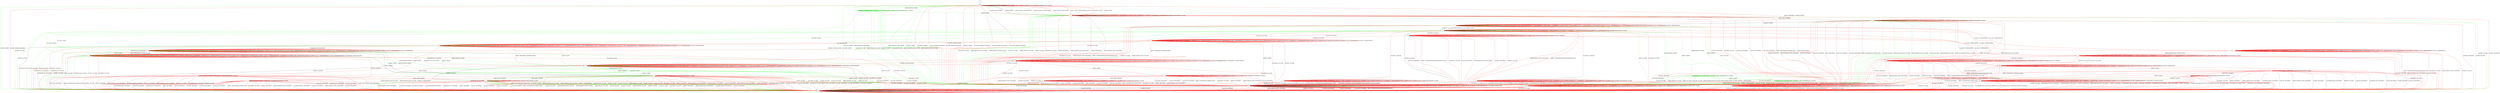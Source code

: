 digraph "" {
	graph ["Incoming time"=0.10964775085449219,
		"Outgoing time"=0.22136807441711426,
		Output="{'States': 36, 'Transitions': 837}",
		Reference="{'States': 32, 'Transitions': 683}",
		Solver=msat,
		Updated="{'States': 18, 'Transitions': 222}",
		"f-measure"=0.15027624309392265,
		precision=0.3063063063063063,
		recall=0.09956076134699854
	];
	a -> a	[key=0,
		label="CH_CLOSE / CH_NONE"];
	a -> a	[key=1,
		label="CH_REQUEST_PTY / CH_NONE"];
	a -> a	[key=2,
		label="CH_EOF / CH_NONE"];
	a -> a	[key=3,
		label="CH_DATA / CH_NONE"];
	a -> a	[key=4,
		color=green,
		label="KEX30 / UNIMPLEMENTED"];
	a -> a	[key=5,
		color=red,
		label="CH_WINDOW_ADJUST / CH_NONE"];
	a -> a	[key=6,
		color=red,
		label="DEBUG / NO_RESP"];
	a -> a	[key=7,
		color=red,
		label="CH_EXTENDED_DATA / CH_NONE"];
	a -> a	[key=8,
		color=red,
		label="IGNORE / NO_RESP"];
	a -> a	[key=9,
		color=red,
		label="UNIMPLEMENTED / NO_RESP"];
	a -> g	[key=0,
		color=green,
		label="UA_PK_NOK / NO_CONN"];
	a -> g	[key=1,
		color=green,
		label="SERVICE_REQUEST_AUTH / NO_CONN"];
	a -> g	[key=2,
		color=green,
		label="SERVICE_REQUEST_CONN / NO_CONN"];
	a -> g	[key=3,
		color=green,
		label="UA_PK_OK / NO_CONN"];
	a -> g	[key=4,
		color=green,
		label="KEXINIT_PROCEED / NO_CONN"];
	a -> g	[key=5,
		color=green,
		label="KEXINIT / NO_CONN"];
	a -> g	[key=6,
		color=red,
		label="DISCONNECT / NO_CONN"];
	a -> g	[key=7,
		color=red,
		label="KEXINIT / DISCONNECT"];
	a -> g	[key=8,
		color=red,
		label="SERVICE_REQUEST_AUTH / DISCONNECT"];
	a -> g	[key=9,
		color=red,
		label="UA_PK_OK / DISCONNECT"];
	a -> g	[key=10,
		color=red,
		label="SERVICE_REQUEST_CONN / DISCONNECT"];
	a -> g	[key=11,
		color=red,
		label="UA_NONE / DISCONNECT"];
	a -> g	[key=12,
		color=red,
		label="UA_PK_NOK / DISCONNECT"];
	a -> g	[key=13,
		color=red,
		label="KEX30 / DISCONNECT"];
	a -> g	[key=14,
		color=red,
		label="UA_PW_OK / DISCONNECT"];
	a -> g	[key=15,
		color=red,
		label="UA_PW_NOK / DISCONNECT"];
	a -> g	[key=16,
		color=red,
		label="REKEY / DISCONNECT|NO_CONN|NO_CONN"];
	a -> j	[key=0,
		label="NEWKEYS / NO_RESP"];
	a -> n	[key=0,
		color=green,
		label="CH_OPEN / NO_CONN"];
	a -> n	[key=1,
		color=red,
		label="CH_OPEN / DISCONNECT"];
	b -> b	[key=0,
		label="CH_OPEN / CH_MAX"];
	b -> b	[key=1,
		label="CH_DATA / NO_RESP"];
	b -> b	[key=2,
		color=green,
		label="UA_PK_NOK / NO_RESP"];
	b -> b	[key=3,
		color=green,
		label="SERVICE_REQUEST_AUTH / SERVICE_ACCEPT"];
	b -> b	[key=4,
		color=green,
		label="SERVICE_REQUEST_CONN / SERVICE_ACCEPT"];
	b -> b	[key=5,
		color=green,
		label="UA_PK_OK / NO_RESP"];
	b -> b	[key=6,
		color=red,
		label="SERVICE_REQUEST_AUTH / UNIMPLEMENTED"];
	b -> b	[key=7,
		color=red,
		label="CH_WINDOW_ADJUST / NO_RESP"];
	b -> b	[key=8,
		color=red,
		label="DEBUG / NO_RESP"];
	b -> b	[key=9,
		color=red,
		label="UA_PK_OK / UNIMPLEMENTED"];
	b -> b	[key=10,
		color=red,
		label="SERVICE_REQUEST_CONN / UNIMPLEMENTED"];
	b -> b	[key=11,
		color=red,
		label="UA_NONE / UNIMPLEMENTED"];
	b -> b	[key=12,
		color=red,
		label="CH_EXTENDED_DATA / NO_RESP"];
	b -> b	[key=13,
		color=red,
		label="UA_PK_NOK / UNIMPLEMENTED"];
	b -> b	[key=14,
		color=red,
		label="KEX30 / UNIMPLEMENTED"];
	b -> b	[key=15,
		color=red,
		label="IGNORE / NO_RESP"];
	b -> b	[key=16,
		color=red,
		label="CH_EOF / NO_RESP"];
	b -> b	[key=17,
		color=red,
		label="UNIMPLEMENTED / NO_RESP"];
	b -> b	[key=18,
		color=red,
		label="UA_PW_OK / UNIMPLEMENTED"];
	b -> b	[key=19,
		color=red,
		label="UA_PW_NOK / UNIMPLEMENTED"];
	b -> h	[key=0,
		color=green,
		label="CH_EOF / CH_EOF"];
	b -> h	[key=1,
		color=red,
		label="REKEY / KEXINIT|KEX31+NEWKEYS|NO_RESP"];
	b -> i	[key=0,
		color=green,
		label="CH_CLOSE / CH_EOF"];
	b -> k	[key=0,
		label="KEXINIT / KEXINIT"];
	b -> n	[key=0,
		label="NEWKEYS / NO_CONN"];
	b -> n	[key=1,
		color=green,
		label="KEX30 / NO_CONN"];
	b -> n	[key=2,
		color=green,
		label="CH_REQUEST_PTY / NO_CONN"];
	b -> n	[key=3,
		color=red,
		label="DISCONNECT / NO_CONN"];
	b -> n	[key=4,
		color=red,
		label="CH_REQUEST_PTY / DISCONNECT"];
	r	[color=green];
	b -> r	[key=0,
		color=green,
		label="KEXINIT_PROCEED / KEXINIT"];
	t	[color=red];
	b -> t	[key=0,
		color=red,
		label="CH_CLOSE / CH_CLOSE"];
	c -> b	[key=0,
		color=green,
		label="CH_REQUEST_PTY / CH_SUCCESS"];
	c -> c	[key=0,
		label="CH_OPEN / CH_MAX"];
	c -> c	[key=1,
		label="CH_DATA / NO_RESP"];
	c -> c	[key=2,
		color=green,
		label="UA_PK_NOK / NO_RESP"];
	c -> c	[key=3,
		color=green,
		label="SERVICE_REQUEST_AUTH / SERVICE_ACCEPT"];
	c -> c	[key=4,
		color=green,
		label="SERVICE_REQUEST_CONN / SERVICE_ACCEPT"];
	c -> c	[key=5,
		color=green,
		label="UA_PK_OK / NO_RESP"];
	c -> c	[key=6,
		color=red,
		label="SERVICE_REQUEST_AUTH / NO_RESP"];
	c -> c	[key=7,
		color=red,
		label="CH_WINDOW_ADJUST / NO_RESP"];
	c -> c	[key=8,
		color=red,
		label="DEBUG / NO_RESP"];
	c -> c	[key=9,
		color=red,
		label="UA_PK_OK / UNIMPLEMENTED"];
	c -> c	[key=10,
		color=red,
		label="SERVICE_REQUEST_CONN / NO_RESP"];
	c -> c	[key=11,
		color=red,
		label="UA_NONE / UNIMPLEMENTED"];
	c -> c	[key=12,
		color=red,
		label="CH_EXTENDED_DATA / NO_RESP"];
	c -> c	[key=13,
		color=red,
		label="UA_PK_NOK / UNIMPLEMENTED"];
	c -> c	[key=14,
		color=red,
		label="KEX30 / NO_RESP"];
	c -> c	[key=15,
		color=red,
		label="IGNORE / NO_RESP"];
	c -> c	[key=16,
		color=red,
		label="CH_EOF / NO_RESP"];
	c -> c	[key=17,
		color=red,
		label="UNIMPLEMENTED / NO_RESP"];
	c -> c	[key=18,
		color=red,
		label="UA_PW_OK / UNIMPLEMENTED"];
	c -> c	[key=19,
		color=red,
		label="UA_PW_NOK / UNIMPLEMENTED"];
	c -> c	[key=20,
		color=red,
		label="REKEY / KEXINIT|KEX31+NEWKEYS|NO_RESP"];
	c -> d	[key=0,
		color=green,
		label="CH_EOF / CH_EOF"];
	c -> h	[key=0,
		color=red,
		label="CH_REQUEST_PTY / CH_SUCCESS"];
	c -> i	[key=0,
		color=green,
		label="CH_CLOSE / CH_EOF"];
	c -> k	[key=0,
		color=green,
		label="KEXINIT / KEXINIT"];
	c -> n	[key=0,
		label="NEWKEYS / NO_CONN"];
	c -> n	[key=1,
		color=green,
		label="KEX30 / NO_CONN"];
	c -> n	[key=2,
		color=red,
		label="DISCONNECT / NO_CONN"];
	c -> r	[key=0,
		color=green,
		label="KEXINIT_PROCEED / KEXINIT"];
	z	[color=red];
	c -> z	[key=0,
		color=red,
		label="CH_CLOSE / CH_CLOSE"];
	ff	[color=red];
	c -> ff	[key=0,
		color=red,
		label="KEXINIT / KEXINIT"];
	d -> b	[key=0,
		color=red,
		label="CH_REQUEST_PTY / CH_SUCCESS"];
	d -> c	[key=0,
		color=red,
		label="REKEY / KEXINIT|KEX31+NEWKEYS|NO_RESP"];
	d -> d	[key=0,
		label="CH_OPEN / CH_MAX"];
	d -> d	[key=1,
		label="CH_EOF / NO_RESP"];
	d -> d	[key=2,
		color=green,
		label="UA_PK_NOK / NO_RESP"];
	d -> d	[key=3,
		color=green,
		label="SERVICE_REQUEST_AUTH / SERVICE_ACCEPT"];
	d -> d	[key=4,
		color=green,
		label="SERVICE_REQUEST_CONN / SERVICE_ACCEPT"];
	d -> d	[key=5,
		color=green,
		label="UA_PK_OK / NO_RESP"];
	d -> d	[key=6,
		color=red,
		label="SERVICE_REQUEST_AUTH / UNIMPLEMENTED"];
	d -> d	[key=7,
		color=red,
		label="CH_WINDOW_ADJUST / NO_RESP"];
	d -> d	[key=8,
		color=red,
		label="DEBUG / NO_RESP"];
	d -> d	[key=9,
		color=red,
		label="UA_PK_OK / UNIMPLEMENTED"];
	d -> d	[key=10,
		color=red,
		label="SERVICE_REQUEST_CONN / UNIMPLEMENTED"];
	d -> d	[key=11,
		color=red,
		label="UA_NONE / UNIMPLEMENTED"];
	d -> d	[key=12,
		color=red,
		label="CH_EXTENDED_DATA / NO_RESP"];
	d -> d	[key=13,
		color=red,
		label="UA_PK_NOK / UNIMPLEMENTED"];
	d -> d	[key=14,
		color=red,
		label="KEX30 / UNIMPLEMENTED"];
	d -> d	[key=15,
		color=red,
		label="IGNORE / NO_RESP"];
	d -> d	[key=16,
		color=red,
		label="CH_DATA / NO_RESP"];
	d -> d	[key=17,
		color=red,
		label="UNIMPLEMENTED / NO_RESP"];
	d -> d	[key=18,
		color=red,
		label="UA_PW_OK / UNIMPLEMENTED"];
	d -> d	[key=19,
		color=red,
		label="UA_PW_NOK / UNIMPLEMENTED"];
	d -> h	[key=0,
		color=green,
		label="CH_REQUEST_PTY / CH_SUCCESS"];
	d -> i	[key=0,
		color=green,
		label="CH_CLOSE / NO_RESP"];
	d -> k	[key=0,
		color=green,
		label="KEXINIT / KEXINIT"];
	d -> n	[key=0,
		label="NEWKEYS / NO_CONN"];
	d -> n	[key=1,
		color=green,
		label="KEX30 / NO_CONN"];
	d -> n	[key=2,
		color=green,
		label="CH_DATA / NO_CONN"];
	d -> n	[key=3,
		color=red,
		label="DISCONNECT / NO_CONN"];
	d -> r	[key=0,
		color=green,
		label="KEXINIT_PROCEED / KEXINIT"];
	d -> t	[key=0,
		color=red,
		label="CH_CLOSE / CH_CLOSE"];
	d -> ff	[key=0,
		color=red,
		label="KEXINIT / KEXINIT"];
	e -> c	[key=0,
		label="NEWKEYS / NO_RESP"];
	e -> e	[key=0,
		label="CH_OPEN / CH_MAX"];
	e -> e	[key=1,
		color=green,
		label="KEX30 / UNIMPLEMENTED"];
	e -> e	[key=2,
		color=red,
		label="DEBUG / NO_RESP"];
	e -> e	[key=3,
		color=red,
		label="IGNORE / NO_RESP"];
	e -> e	[key=4,
		color=red,
		label="UNIMPLEMENTED / NO_RESP"];
	e -> g	[key=0,
		color=green,
		label="CH_CLOSE / NO_CONN"];
	e -> g	[key=1,
		color=red,
		label="CH_CLOSE / DISCONNECT"];
	e -> n	[key=0,
		color=green,
		label="UA_PK_NOK / NO_CONN"];
	e -> n	[key=1,
		color=green,
		label="SERVICE_REQUEST_AUTH / NO_CONN"];
	e -> n	[key=2,
		color=green,
		label="SERVICE_REQUEST_CONN / NO_CONN"];
	e -> n	[key=3,
		color=green,
		label="CH_REQUEST_PTY / NO_CONN"];
	e -> n	[key=4,
		color=green,
		label="CH_DATA / NO_CONN"];
	e -> n	[key=5,
		color=green,
		label="UA_PK_OK / NO_CONN"];
	e -> n	[key=6,
		color=green,
		label="KEXINIT_PROCEED / NO_CONN"];
	e -> n	[key=7,
		color=green,
		label="KEXINIT / NO_CONN"];
	e -> n	[key=8,
		color=green,
		label="CH_EOF / NO_CONN"];
	e -> n	[key=9,
		color=red,
		label="DISCONNECT / NO_CONN"];
	e -> n	[key=10,
		color=red,
		label="KEXINIT / DISCONNECT"];
	e -> n	[key=11,
		color=red,
		label="SERVICE_REQUEST_AUTH / DISCONNECT"];
	e -> n	[key=12,
		color=red,
		label="CH_WINDOW_ADJUST / DISCONNECT"];
	e -> n	[key=13,
		color=red,
		label="UA_PK_OK / DISCONNECT"];
	e -> n	[key=14,
		color=red,
		label="SERVICE_REQUEST_CONN / DISCONNECT"];
	e -> n	[key=15,
		color=red,
		label="UA_NONE / DISCONNECT"];
	e -> n	[key=16,
		color=red,
		label="CH_EXTENDED_DATA / DISCONNECT"];
	e -> n	[key=17,
		color=red,
		label="UA_PK_NOK / DISCONNECT"];
	e -> n	[key=18,
		color=red,
		label="CH_REQUEST_PTY / DISCONNECT"];
	e -> n	[key=19,
		color=red,
		label="KEX30 / DISCONNECT"];
	e -> n	[key=20,
		color=red,
		label="CH_EOF / DISCONNECT"];
	e -> n	[key=21,
		color=red,
		label="CH_DATA / DISCONNECT"];
	e -> n	[key=22,
		color=red,
		label="UA_PW_OK / DISCONNECT"];
	e -> n	[key=23,
		color=red,
		label="UA_PW_NOK / DISCONNECT"];
	e -> n	[key=24,
		color=red,
		label="REKEY / DISCONNECT|NO_CONN|NO_CONN"];
	f -> a	[key=0,
		label="KEX30 / KEX31+NEWKEYS"];
	f -> f	[key=0,
		label="CH_CLOSE / CH_NONE"];
	f -> f	[key=1,
		label="CH_REQUEST_PTY / CH_NONE"];
	f -> f	[key=2,
		label="CH_EOF / CH_NONE"];
	f -> f	[key=3,
		label="CH_DATA / CH_NONE"];
	f -> f	[key=4,
		color=green,
		label="NEWKEYS / UNIMPLEMENTED"];
	f -> f	[key=5,
		color=red,
		label="CH_WINDOW_ADJUST / CH_NONE"];
	f -> f	[key=6,
		color=red,
		label="DEBUG / NO_RESP"];
	f -> f	[key=7,
		color=red,
		label="CH_EXTENDED_DATA / CH_NONE"];
	f -> f	[key=8,
		color=red,
		label="IGNORE / NO_RESP"];
	f -> f	[key=9,
		color=red,
		label="UNIMPLEMENTED / NO_RESP"];
	f -> g	[key=0,
		color=green,
		label="UA_PK_NOK / NO_CONN"];
	f -> g	[key=1,
		color=green,
		label="SERVICE_REQUEST_AUTH / NO_CONN"];
	f -> g	[key=2,
		color=green,
		label="SERVICE_REQUEST_CONN / NO_CONN"];
	f -> g	[key=3,
		color=green,
		label="UA_PK_OK / NO_CONN"];
	f -> g	[key=4,
		color=green,
		label="KEXINIT_PROCEED / NO_CONN"];
	f -> g	[key=5,
		color=green,
		label="KEXINIT / NO_CONN"];
	f -> g	[key=6,
		color=red,
		label="DISCONNECT / NO_CONN"];
	f -> g	[key=7,
		color=red,
		label="KEXINIT / DISCONNECT"];
	f -> g	[key=8,
		color=red,
		label="SERVICE_REQUEST_AUTH / DISCONNECT"];
	f -> g	[key=9,
		color=red,
		label="UA_PK_OK / DISCONNECT"];
	f -> g	[key=10,
		color=red,
		label="SERVICE_REQUEST_CONN / DISCONNECT"];
	f -> g	[key=11,
		color=red,
		label="UA_NONE / DISCONNECT"];
	f -> g	[key=12,
		color=red,
		label="NEWKEYS / NO_CONN"];
	f -> g	[key=13,
		color=red,
		label="UA_PK_NOK / DISCONNECT"];
	f -> g	[key=14,
		color=red,
		label="UA_PW_OK / DISCONNECT"];
	f -> g	[key=15,
		color=red,
		label="UA_PW_NOK / DISCONNECT"];
	f -> g	[key=16,
		color=red,
		label="REKEY / DISCONNECT|NO_CONN|NO_CONN"];
	f -> n	[key=0,
		color=green,
		label="CH_OPEN / NO_CONN"];
	f -> n	[key=1,
		color=red,
		label="CH_OPEN / DISCONNECT"];
	g -> g	[key=0,
		label="KEXINIT / NO_CONN"];
	g -> g	[key=1,
		label="SERVICE_REQUEST_AUTH / NO_CONN"];
	g -> g	[key=2,
		label="UA_PK_OK / NO_CONN"];
	g -> g	[key=3,
		label="SERVICE_REQUEST_CONN / NO_CONN"];
	g -> g	[key=4,
		label="NEWKEYS / NO_CONN"];
	g -> g	[key=5,
		label="UA_PK_NOK / NO_CONN"];
	g -> g	[key=6,
		label="CH_CLOSE / CH_NONE"];
	g -> g	[key=7,
		label="CH_REQUEST_PTY / CH_NONE"];
	g -> g	[key=8,
		label="KEX30 / NO_CONN"];
	g -> g	[key=9,
		label="CH_EOF / CH_NONE"];
	g -> g	[key=10,
		label="CH_DATA / CH_NONE"];
	g -> g	[key=11,
		color=green,
		label="KEXINIT_PROCEED / NO_CONN"];
	g -> g	[key=12,
		color=red,
		label="DISCONNECT / NO_CONN"];
	g -> g	[key=13,
		color=red,
		label="CH_WINDOW_ADJUST / CH_NONE"];
	g -> g	[key=14,
		color=red,
		label="DEBUG / NO_CONN"];
	g -> g	[key=15,
		color=red,
		label="UA_NONE / NO_CONN"];
	g -> g	[key=16,
		color=red,
		label="CH_EXTENDED_DATA / CH_NONE"];
	g -> g	[key=17,
		color=red,
		label="IGNORE / NO_CONN"];
	g -> g	[key=18,
		color=red,
		label="UNIMPLEMENTED / NO_CONN"];
	g -> g	[key=19,
		color=red,
		label="UA_PW_OK / NO_CONN"];
	g -> g	[key=20,
		color=red,
		label="UA_PW_NOK / NO_CONN"];
	g -> g	[key=21,
		color=red,
		label="REKEY / NO_CONN|NO_CONN|NO_CONN"];
	g -> n	[key=0,
		label="CH_OPEN / NO_CONN"];
	h -> h	[key=0,
		label="CH_OPEN / CH_MAX"];
	h -> h	[key=1,
		label="CH_EOF / NO_RESP"];
	h -> h	[key=2,
		color=green,
		label="UA_PK_NOK / NO_RESP"];
	h -> h	[key=3,
		color=green,
		label="SERVICE_REQUEST_AUTH / SERVICE_ACCEPT"];
	h -> h	[key=4,
		color=green,
		label="SERVICE_REQUEST_CONN / SERVICE_ACCEPT"];
	h -> h	[key=5,
		color=green,
		label="UA_PK_OK / NO_RESP"];
	h -> h	[key=6,
		color=red,
		label="SERVICE_REQUEST_AUTH / NO_RESP"];
	h -> h	[key=7,
		color=red,
		label="CH_WINDOW_ADJUST / NO_RESP"];
	h -> h	[key=8,
		color=red,
		label="DEBUG / NO_RESP"];
	h -> h	[key=9,
		color=red,
		label="UA_PK_OK / UNIMPLEMENTED"];
	h -> h	[key=10,
		color=red,
		label="SERVICE_REQUEST_CONN / NO_RESP"];
	h -> h	[key=11,
		color=red,
		label="UA_NONE / UNIMPLEMENTED"];
	h -> h	[key=12,
		color=red,
		label="CH_EXTENDED_DATA / NO_RESP"];
	h -> h	[key=13,
		color=red,
		label="UA_PK_NOK / UNIMPLEMENTED"];
	h -> h	[key=14,
		color=red,
		label="KEX30 / NO_RESP"];
	h -> h	[key=15,
		color=red,
		label="IGNORE / NO_RESP"];
	h -> h	[key=16,
		color=red,
		label="CH_DATA / NO_RESP"];
	h -> h	[key=17,
		color=red,
		label="UNIMPLEMENTED / NO_RESP"];
	h -> h	[key=18,
		color=red,
		label="UA_PW_OK / UNIMPLEMENTED"];
	h -> h	[key=19,
		color=red,
		label="UA_PW_NOK / UNIMPLEMENTED"];
	h -> h	[key=20,
		color=red,
		label="REKEY / KEXINIT|KEX31+NEWKEYS|NO_RESP"];
	h -> i	[key=0,
		color=green,
		label="CH_CLOSE / NO_RESP"];
	h -> k	[key=0,
		label="KEXINIT / KEXINIT"];
	h -> n	[key=0,
		label="NEWKEYS / NO_CONN"];
	h -> n	[key=1,
		color=green,
		label="KEX30 / NO_CONN"];
	h -> n	[key=2,
		color=green,
		label="CH_REQUEST_PTY / NO_CONN"];
	h -> n	[key=3,
		color=green,
		label="CH_DATA / NO_CONN"];
	h -> n	[key=4,
		color=red,
		label="DISCONNECT / NO_CONN"];
	h -> n	[key=5,
		color=red,
		label="CH_REQUEST_PTY / DISCONNECT"];
	h -> r	[key=0,
		color=green,
		label="KEXINIT_PROCEED / KEXINIT"];
	h -> z	[key=0,
		color=red,
		label="CH_CLOSE / CH_CLOSE"];
	i -> c	[key=0,
		color=green,
		label="CH_OPEN / CH_OPEN_SUCCESS"];
	i -> g	[key=0,
		label="NEWKEYS / NO_CONN"];
	i -> g	[key=1,
		color=green,
		label="KEX30 / NO_CONN"];
	i -> g	[key=2,
		color=red,
		label="DISCONNECT / NO_CONN"];
	i -> g	[key=3,
		color=red,
		label="SERVICE_REQUEST_CONN / DISCONNECT"];
	i -> g	[key=4,
		color=red,
		label="REKEY / UNIMPLEMENTED|UNIMPLEMENTED|NO_CONN"];
	i -> i	[key=0,
		label="SERVICE_REQUEST_AUTH / SERVICE_ACCEPT"];
	i -> i	[key=1,
		label="CH_CLOSE / CH_NONE"];
	i -> i	[key=2,
		label="CH_REQUEST_PTY / CH_NONE"];
	i -> i	[key=3,
		label="CH_EOF / CH_NONE"];
	i -> i	[key=4,
		label="CH_DATA / CH_NONE"];
	i -> i	[key=5,
		color=green,
		label="UA_PK_NOK / NO_RESP"];
	i -> i	[key=6,
		color=green,
		label="SERVICE_REQUEST_CONN / SERVICE_ACCEPT"];
	i -> i	[key=7,
		color=green,
		label="UA_PK_OK / NO_RESP"];
	i -> i	[key=8,
		color=red,
		label="KEXINIT / UNIMPLEMENTED"];
	i -> i	[key=9,
		color=red,
		label="CH_WINDOW_ADJUST / CH_NONE"];
	i -> i	[key=10,
		color=red,
		label="DEBUG / NO_RESP"];
	i -> i	[key=11,
		color=red,
		label="CH_EXTENDED_DATA / CH_NONE"];
	i -> i	[key=12,
		color=red,
		label="KEX30 / UNIMPLEMENTED"];
	i -> i	[key=13,
		color=red,
		label="IGNORE / NO_RESP"];
	i -> i	[key=14,
		color=red,
		label="UNIMPLEMENTED / NO_RESP"];
	p	[color=green];
	i -> p	[key=0,
		color=green,
		label="KEXINIT_PROCEED / KEXINIT"];
	q	[color=green];
	i -> q	[key=0,
		color=green,
		label="KEXINIT / KEXINIT"];
	i -> t	[key=0,
		color=red,
		label="UA_PK_OK / UA_SUCCESS"];
	i -> t	[key=1,
		color=red,
		label="UA_PW_OK / UA_SUCCESS"];
	u	[color=red];
	i -> u	[key=0,
		color=red,
		label="UA_PW_NOK / UA_FAILURE"];
	v	[color=red];
	i -> v	[key=0,
		color=red,
		label="UA_NONE / UA_FAILURE"];
	w	[color=red];
	i -> w	[key=0,
		color=red,
		label="UA_PK_NOK / UA_FAILURE"];
	x	[color=red];
	i -> x	[key=0,
		color=red,
		label="CH_OPEN / UNIMPLEMENTED"];
	j -> g	[key=0,
		label="NEWKEYS / NO_CONN"];
	j -> g	[key=1,
		color=green,
		label="KEX30 / NO_CONN"];
	j -> g	[key=2,
		color=green,
		label="SERVICE_REQUEST_CONN / NO_CONN"];
	j -> g	[key=3,
		color=red,
		label="DISCONNECT / NO_CONN"];
	j -> g	[key=4,
		color=red,
		label="SERVICE_REQUEST_CONN / DISCONNECT"];
	j -> g	[key=5,
		color=red,
		label="REKEY / UNIMPLEMENTED|UNIMPLEMENTED|NO_CONN"];
	j -> i	[key=0,
		color=green,
		label="UA_PK_OK / UA_SUCCESS"];
	j -> i	[key=1,
		color=red,
		label="SERVICE_REQUEST_AUTH / SERVICE_ACCEPT"];
	j -> j	[key=0,
		label="CH_CLOSE / CH_NONE"];
	j -> j	[key=1,
		label="CH_REQUEST_PTY / CH_NONE"];
	j -> j	[key=2,
		label="CH_EOF / CH_NONE"];
	j -> j	[key=3,
		label="CH_DATA / CH_NONE"];
	j -> j	[key=4,
		color=green,
		label="UA_PK_NOK / UA_FAILURE"];
	j -> j	[key=5,
		color=green,
		label="SERVICE_REQUEST_AUTH / SERVICE_ACCEPT"];
	j -> j	[key=6,
		color=red,
		label="KEXINIT / UNIMPLEMENTED"];
	j -> j	[key=7,
		color=red,
		label="CH_WINDOW_ADJUST / CH_NONE"];
	j -> j	[key=8,
		color=red,
		label="DEBUG / NO_RESP"];
	j -> j	[key=9,
		color=red,
		label="UA_PK_OK / UNIMPLEMENTED"];
	j -> j	[key=10,
		color=red,
		label="UA_NONE / UNIMPLEMENTED"];
	j -> j	[key=11,
		color=red,
		label="CH_EXTENDED_DATA / CH_NONE"];
	j -> j	[key=12,
		color=red,
		label="UA_PK_NOK / UNIMPLEMENTED"];
	j -> j	[key=13,
		color=red,
		label="KEX30 / UNIMPLEMENTED"];
	j -> j	[key=14,
		color=red,
		label="IGNORE / NO_RESP"];
	j -> j	[key=15,
		color=red,
		label="UNIMPLEMENTED / NO_RESP"];
	j -> j	[key=16,
		color=red,
		label="UA_PW_OK / UNIMPLEMENTED"];
	j -> j	[key=17,
		color=red,
		label="UA_PW_NOK / UNIMPLEMENTED"];
	j -> n	[key=0,
		color=green,
		label="CH_OPEN / NO_CONN"];
	j -> p	[key=0,
		color=green,
		label="KEXINIT_PROCEED / KEXINIT"];
	j -> q	[key=0,
		color=green,
		label="KEXINIT / KEXINIT"];
	s	[color=red];
	j -> s	[key=0,
		color=red,
		label="CH_OPEN / UNIMPLEMENTED"];
	k -> e	[key=0,
		color=green,
		label="KEX30 / KEX31+NEWKEYS"];
	k -> g	[key=0,
		color=green,
		label="CH_CLOSE / NO_CONN"];
	k -> g	[key=1,
		color=red,
		label="CH_CLOSE / DISCONNECT"];
	k -> k	[key=0,
		label="CH_OPEN / CH_MAX"];
	k -> k	[key=1,
		color=red,
		label="DEBUG / NO_RESP"];
	k -> k	[key=2,
		color=red,
		label="IGNORE / NO_RESP"];
	k -> k	[key=3,
		color=red,
		label="UNIMPLEMENTED / NO_RESP"];
	k -> n	[key=0,
		color=green,
		label="UA_PK_NOK / NO_CONN"];
	k -> n	[key=1,
		color=green,
		label="SERVICE_REQUEST_AUTH / NO_CONN"];
	k -> n	[key=2,
		color=green,
		label="SERVICE_REQUEST_CONN / NO_CONN"];
	k -> n	[key=3,
		color=green,
		label="NEWKEYS / UNIMPLEMENTED"];
	k -> n	[key=4,
		color=green,
		label="CH_REQUEST_PTY / NO_CONN"];
	k -> n	[key=5,
		color=green,
		label="CH_DATA / NO_CONN"];
	k -> n	[key=6,
		color=green,
		label="UA_PK_OK / NO_CONN"];
	k -> n	[key=7,
		color=green,
		label="KEXINIT_PROCEED / NO_CONN"];
	k -> n	[key=8,
		color=green,
		label="KEXINIT / NO_CONN"];
	k -> n	[key=9,
		color=green,
		label="CH_EOF / NO_CONN"];
	k -> n	[key=10,
		color=red,
		label="DISCONNECT / NO_CONN"];
	k -> n	[key=11,
		color=red,
		label="KEXINIT / DISCONNECT"];
	k -> n	[key=12,
		color=red,
		label="SERVICE_REQUEST_AUTH / DISCONNECT"];
	k -> n	[key=13,
		color=red,
		label="CH_WINDOW_ADJUST / DISCONNECT"];
	k -> n	[key=14,
		color=red,
		label="UA_PK_OK / DISCONNECT"];
	k -> n	[key=15,
		color=red,
		label="SERVICE_REQUEST_CONN / DISCONNECT"];
	k -> n	[key=16,
		color=red,
		label="UA_NONE / DISCONNECT"];
	k -> n	[key=17,
		color=red,
		label="CH_EXTENDED_DATA / DISCONNECT"];
	k -> n	[key=18,
		color=red,
		label="NEWKEYS / NO_CONN"];
	k -> n	[key=19,
		color=red,
		label="UA_PK_NOK / DISCONNECT"];
	k -> n	[key=20,
		color=red,
		label="CH_REQUEST_PTY / DISCONNECT"];
	k -> n	[key=21,
		color=red,
		label="CH_EOF / DISCONNECT"];
	k -> n	[key=22,
		color=red,
		label="CH_DATA / DISCONNECT"];
	k -> n	[key=23,
		color=red,
		label="UA_PW_OK / DISCONNECT"];
	k -> n	[key=24,
		color=red,
		label="UA_PW_NOK / DISCONNECT"];
	k -> n	[key=25,
		color=red,
		label="REKEY / DISCONNECT|NO_CONN|NO_CONN"];
	jj	[color=red];
	k -> jj	[key=0,
		color=red,
		label="KEX30 / KEX31+NEWKEYS"];
	l -> m	[key=0];
	m -> f	[key=0,
		label="KEXINIT / KEXINIT"];
	m -> f	[key=1,
		color=green,
		label="KEX30 / KEXINIT+UNIMPLEMENTED"];
	m -> f	[key=2,
		color=green,
		label="NEWKEYS / KEXINIT+UNIMPLEMENTED"];
	m -> f	[key=3,
		color=red,
		label="SERVICE_REQUEST_AUTH / KEXINIT"];
	m -> f	[key=4,
		color=red,
		label="DEBUG / KEXINIT"];
	m -> f	[key=5,
		color=red,
		label="SERVICE_REQUEST_CONN / KEXINIT"];
	m -> f	[key=6,
		color=red,
		label="KEX30 / KEXINIT"];
	m -> f	[key=7,
		color=red,
		label="IGNORE / KEXINIT"];
	m -> f	[key=8,
		color=red,
		label="UNIMPLEMENTED / KEXINIT"];
	m -> g	[key=0,
		color=green,
		label="UA_PK_NOK / KEXINIT"];
	m -> g	[key=1,
		color=green,
		label="SERVICE_REQUEST_AUTH / KEXINIT"];
	m -> g	[key=2,
		color=green,
		label="SERVICE_REQUEST_CONN / KEXINIT"];
	m -> g	[key=3,
		color=green,
		label="UA_PK_OK / KEXINIT"];
	m -> g	[key=4,
		color=red,
		label="DISCONNECT / KEXINIT"];
	m -> g	[key=5,
		color=red,
		label="UA_PK_OK / KEXINIT+DISCONNECT"];
	m -> g	[key=6,
		color=red,
		label="UA_NONE / KEXINIT+DISCONNECT"];
	m -> g	[key=7,
		color=red,
		label="NEWKEYS / KEXINIT"];
	m -> g	[key=8,
		color=red,
		label="UA_PK_NOK / KEXINIT+DISCONNECT"];
	m -> g	[key=9,
		color=red,
		label="UA_PW_OK / KEXINIT+DISCONNECT"];
	m -> g	[key=10,
		color=red,
		label="UA_PW_NOK / KEXINIT+DISCONNECT"];
	m -> j	[key=0,
		color=red,
		label="REKEY / KEXINIT|KEX31+NEWKEYS|NO_RESP"];
	m -> m	[key=0,
		label="CH_CLOSE / CH_NONE"];
	m -> m	[key=1,
		label="CH_REQUEST_PTY / CH_NONE"];
	m -> m	[key=2,
		label="CH_EOF / CH_NONE"];
	m -> m	[key=3,
		label="CH_DATA / CH_NONE"];
	m -> m	[key=4,
		color=red,
		label="CH_WINDOW_ADJUST / CH_NONE"];
	m -> m	[key=5,
		color=red,
		label="CH_EXTENDED_DATA / CH_NONE"];
	m -> n	[key=0,
		color=green,
		label="CH_OPEN / KEXINIT"];
	m -> n	[key=1,
		color=red,
		label="CH_OPEN / KEXINIT+DISCONNECT"];
	o	[color=green];
	m -> o	[key=0,
		color=green,
		label="KEXINIT_PROCEED / KEXINIT"];
	n -> g	[key=0,
		label="CH_CLOSE / NO_CONN"];
	n -> n	[key=0,
		label="KEXINIT / NO_CONN"];
	n -> n	[key=1,
		label="SERVICE_REQUEST_AUTH / NO_CONN"];
	n -> n	[key=2,
		label="UA_PK_OK / NO_CONN"];
	n -> n	[key=3,
		label="SERVICE_REQUEST_CONN / NO_CONN"];
	n -> n	[key=4,
		label="NEWKEYS / NO_CONN"];
	n -> n	[key=5,
		label="UA_PK_NOK / NO_CONN"];
	n -> n	[key=6,
		label="CH_OPEN / CH_MAX"];
	n -> n	[key=7,
		label="CH_REQUEST_PTY / NO_CONN"];
	n -> n	[key=8,
		label="KEX30 / NO_CONN"];
	n -> n	[key=9,
		label="CH_EOF / NO_CONN"];
	n -> n	[key=10,
		label="CH_DATA / NO_CONN"];
	n -> n	[key=11,
		color=green,
		label="KEXINIT_PROCEED / NO_CONN"];
	n -> n	[key=12,
		color=red,
		label="DISCONNECT / NO_CONN"];
	n -> n	[key=13,
		color=red,
		label="CH_WINDOW_ADJUST / NO_CONN"];
	n -> n	[key=14,
		color=red,
		label="DEBUG / NO_CONN"];
	n -> n	[key=15,
		color=red,
		label="UA_NONE / NO_CONN"];
	n -> n	[key=16,
		color=red,
		label="CH_EXTENDED_DATA / NO_CONN"];
	n -> n	[key=17,
		color=red,
		label="IGNORE / NO_CONN"];
	n -> n	[key=18,
		color=red,
		label="UNIMPLEMENTED / NO_CONN"];
	n -> n	[key=19,
		color=red,
		label="UA_PW_OK / NO_CONN"];
	n -> n	[key=20,
		color=red,
		label="UA_PW_NOK / NO_CONN"];
	n -> n	[key=21,
		color=red,
		label="REKEY / NO_CONN|NO_CONN|NO_CONN"];
	o -> f	[key=0,
		color=green,
		label="KEX30 / NO_RESP"];
	o -> g	[key=0,
		color=green,
		label="UA_PK_NOK / NO_CONN"];
	o -> g	[key=1,
		color=green,
		label="SERVICE_REQUEST_AUTH / NO_CONN"];
	o -> g	[key=2,
		color=green,
		label="SERVICE_REQUEST_CONN / NO_CONN"];
	o -> g	[key=3,
		color=green,
		label="UA_PK_OK / NO_CONN"];
	o -> g	[key=4,
		color=green,
		label="KEXINIT_PROCEED / NO_CONN"];
	o -> g	[key=5,
		color=green,
		label="KEXINIT / NO_CONN"];
	o -> n	[key=0,
		color=green,
		label="CH_OPEN / NO_CONN"];
	o -> o	[key=0,
		color=green,
		label="NEWKEYS / UNIMPLEMENTED"];
	o -> o	[key=1,
		color=green,
		label="CH_REQUEST_PTY / CH_NONE"];
	o -> o	[key=2,
		color=green,
		label="CH_DATA / CH_NONE"];
	o -> o	[key=3,
		color=green,
		label="CH_CLOSE / CH_NONE"];
	o -> o	[key=4,
		color=green,
		label="CH_EOF / CH_NONE"];
	p -> g	[key=0,
		color=green,
		label="UA_PK_NOK / NO_CONN"];
	p -> g	[key=1,
		color=green,
		label="SERVICE_REQUEST_AUTH / NO_CONN"];
	p -> g	[key=2,
		color=green,
		label="SERVICE_REQUEST_CONN / NO_CONN"];
	p -> g	[key=3,
		color=green,
		label="NEWKEYS / UNIMPLEMENTED"];
	p -> g	[key=4,
		color=green,
		label="UA_PK_OK / NO_CONN"];
	p -> g	[key=5,
		color=green,
		label="KEXINIT_PROCEED / NO_CONN"];
	p -> g	[key=6,
		color=green,
		label="KEXINIT / NO_CONN"];
	p -> n	[key=0,
		color=green,
		label="CH_OPEN / NO_CONN"];
	p -> p	[key=0,
		color=green,
		label="CH_REQUEST_PTY / CH_NONE"];
	p -> p	[key=1,
		color=green,
		label="CH_DATA / CH_NONE"];
	p -> p	[key=2,
		color=green,
		label="CH_CLOSE / CH_NONE"];
	p -> p	[key=3,
		color=green,
		label="CH_EOF / CH_NONE"];
	p -> q	[key=0,
		color=green,
		label="KEX30 / NO_RESP"];
	q -> a	[key=0,
		color=green,
		label="KEX30 / KEX31+NEWKEYS"];
	q -> g	[key=0,
		color=green,
		label="UA_PK_NOK / NO_CONN"];
	q -> g	[key=1,
		color=green,
		label="SERVICE_REQUEST_AUTH / NO_CONN"];
	q -> g	[key=2,
		color=green,
		label="SERVICE_REQUEST_CONN / NO_CONN"];
	q -> g	[key=3,
		color=green,
		label="NEWKEYS / UNIMPLEMENTED"];
	q -> g	[key=4,
		color=green,
		label="UA_PK_OK / NO_CONN"];
	q -> g	[key=5,
		color=green,
		label="KEXINIT_PROCEED / NO_CONN"];
	q -> g	[key=6,
		color=green,
		label="KEXINIT / NO_CONN"];
	q -> n	[key=0,
		color=green,
		label="CH_OPEN / NO_CONN"];
	q -> q	[key=0,
		color=green,
		label="CH_REQUEST_PTY / CH_NONE"];
	q -> q	[key=1,
		color=green,
		label="CH_DATA / CH_NONE"];
	q -> q	[key=2,
		color=green,
		label="CH_CLOSE / CH_NONE"];
	q -> q	[key=3,
		color=green,
		label="CH_EOF / CH_NONE"];
	r -> g	[key=0,
		color=green,
		label="CH_CLOSE / NO_CONN"];
	r -> k	[key=0,
		color=green,
		label="KEX30 / NO_RESP"];
	r -> n	[key=0,
		color=green,
		label="UA_PK_NOK / NO_CONN"];
	r -> n	[key=1,
		color=green,
		label="SERVICE_REQUEST_AUTH / NO_CONN"];
	r -> n	[key=2,
		color=green,
		label="SERVICE_REQUEST_CONN / NO_CONN"];
	r -> n	[key=3,
		color=green,
		label="NEWKEYS / UNIMPLEMENTED"];
	r -> n	[key=4,
		color=green,
		label="CH_REQUEST_PTY / NO_CONN"];
	r -> n	[key=5,
		color=green,
		label="CH_DATA / NO_CONN"];
	r -> n	[key=6,
		color=green,
		label="UA_PK_OK / NO_CONN"];
	r -> n	[key=7,
		color=green,
		label="KEXINIT_PROCEED / NO_CONN"];
	r -> n	[key=8,
		color=green,
		label="KEXINIT / NO_CONN"];
	r -> n	[key=9,
		color=green,
		label="CH_EOF / NO_CONN"];
	r -> r	[key=0,
		color=green,
		label="CH_OPEN / CH_MAX"];
	s -> j	[key=0,
		color=red,
		label="CH_CLOSE / UNIMPLEMENTED"];
	s -> n	[key=0,
		color=red,
		label="DISCONNECT / NO_CONN"];
	s -> n	[key=1,
		color=red,
		label="SERVICE_REQUEST_CONN / DISCONNECT"];
	s -> n	[key=2,
		color=red,
		label="NEWKEYS / NO_CONN"];
	s -> n	[key=3,
		color=red,
		label="REKEY / UNIMPLEMENTED|UNIMPLEMENTED|NO_CONN"];
	s -> s	[key=0,
		color=red,
		label="KEXINIT / UNIMPLEMENTED"];
	s -> s	[key=1,
		color=red,
		label="CH_WINDOW_ADJUST / UNIMPLEMENTED"];
	s -> s	[key=2,
		color=red,
		label="DEBUG / NO_RESP"];
	s -> s	[key=3,
		color=red,
		label="UA_PK_OK / UNIMPLEMENTED"];
	s -> s	[key=4,
		color=red,
		label="UA_NONE / UNIMPLEMENTED"];
	s -> s	[key=5,
		color=red,
		label="CH_EXTENDED_DATA / UNIMPLEMENTED"];
	s -> s	[key=6,
		color=red,
		label="UA_PK_NOK / UNIMPLEMENTED"];
	s -> s	[key=7,
		color=red,
		label="CH_OPEN / CH_MAX"];
	s -> s	[key=8,
		color=red,
		label="CH_REQUEST_PTY / UNIMPLEMENTED"];
	s -> s	[key=9,
		color=red,
		label="KEX30 / UNIMPLEMENTED"];
	s -> s	[key=10,
		color=red,
		label="IGNORE / NO_RESP"];
	s -> s	[key=11,
		color=red,
		label="CH_EOF / UNIMPLEMENTED"];
	s -> s	[key=12,
		color=red,
		label="CH_DATA / UNIMPLEMENTED"];
	s -> s	[key=13,
		color=red,
		label="UNIMPLEMENTED / NO_RESP"];
	s -> s	[key=14,
		color=red,
		label="UA_PW_OK / UNIMPLEMENTED"];
	s -> s	[key=15,
		color=red,
		label="UA_PW_NOK / UNIMPLEMENTED"];
	s -> x	[key=0,
		color=red,
		label="SERVICE_REQUEST_AUTH / SERVICE_ACCEPT"];
	t -> d	[key=0,
		color=red,
		label="CH_OPEN / CH_OPEN_SUCCESS"];
	t -> g	[key=0,
		color=red,
		label="DISCONNECT / NO_CONN"];
	t -> g	[key=1,
		color=red,
		label="NEWKEYS / NO_CONN"];
	t -> t	[key=0,
		color=red,
		label="SERVICE_REQUEST_AUTH / UNIMPLEMENTED"];
	t -> t	[key=1,
		color=red,
		label="CH_WINDOW_ADJUST / CH_NONE"];
	t -> t	[key=2,
		color=red,
		label="DEBUG / NO_RESP"];
	t -> t	[key=3,
		color=red,
		label="UA_PK_OK / UNIMPLEMENTED"];
	t -> t	[key=4,
		color=red,
		label="SERVICE_REQUEST_CONN / UNIMPLEMENTED"];
	t -> t	[key=5,
		color=red,
		label="UA_NONE / UNIMPLEMENTED"];
	t -> t	[key=6,
		color=red,
		label="CH_EXTENDED_DATA / CH_NONE"];
	t -> t	[key=7,
		color=red,
		label="UA_PK_NOK / UNIMPLEMENTED"];
	t -> t	[key=8,
		color=red,
		label="CH_CLOSE / CH_NONE"];
	t -> t	[key=9,
		color=red,
		label="CH_REQUEST_PTY / CH_NONE"];
	t -> t	[key=10,
		color=red,
		label="KEX30 / UNIMPLEMENTED"];
	t -> t	[key=11,
		color=red,
		label="IGNORE / NO_RESP"];
	t -> t	[key=12,
		color=red,
		label="CH_EOF / CH_NONE"];
	t -> t	[key=13,
		color=red,
		label="CH_DATA / CH_NONE"];
	t -> t	[key=14,
		color=red,
		label="UNIMPLEMENTED / NO_RESP"];
	t -> t	[key=15,
		color=red,
		label="UA_PW_OK / UNIMPLEMENTED"];
	t -> t	[key=16,
		color=red,
		label="UA_PW_NOK / UNIMPLEMENTED"];
	y	[color=red];
	t -> y	[key=0,
		color=red,
		label="KEXINIT / KEXINIT"];
	t -> z	[key=0,
		color=red,
		label="REKEY / KEXINIT|KEX31+NEWKEYS|NO_RESP"];
	u -> g	[key=0,
		color=red,
		label="DISCONNECT / NO_CONN"];
	u -> g	[key=1,
		color=red,
		label="UA_PK_OK / DISCONNECT"];
	u -> g	[key=2,
		color=red,
		label="SERVICE_REQUEST_CONN / DISCONNECT"];
	u -> g	[key=3,
		color=red,
		label="UA_NONE / DISCONNECT"];
	u -> g	[key=4,
		color=red,
		label="NEWKEYS / NO_CONN"];
	u -> g	[key=5,
		color=red,
		label="UA_PK_NOK / DISCONNECT"];
	u -> g	[key=6,
		color=red,
		label="REKEY / UNIMPLEMENTED|UNIMPLEMENTED|NO_CONN"];
	u -> t	[key=0,
		color=red,
		label="UA_PW_OK / UA_SUCCESS"];
	u -> u	[key=0,
		color=red,
		label="KEXINIT / UNIMPLEMENTED"];
	u -> u	[key=1,
		color=red,
		label="SERVICE_REQUEST_AUTH / SERVICE_ACCEPT"];
	u -> u	[key=2,
		color=red,
		label="CH_WINDOW_ADJUST / CH_NONE"];
	u -> u	[key=3,
		color=red,
		label="DEBUG / NO_RESP"];
	u -> u	[key=4,
		color=red,
		label="CH_EXTENDED_DATA / CH_NONE"];
	u -> u	[key=5,
		color=red,
		label="CH_CLOSE / CH_NONE"];
	u -> u	[key=6,
		color=red,
		label="CH_REQUEST_PTY / CH_NONE"];
	u -> u	[key=7,
		color=red,
		label="KEX30 / UNIMPLEMENTED"];
	u -> u	[key=8,
		color=red,
		label="IGNORE / NO_RESP"];
	u -> u	[key=9,
		color=red,
		label="CH_EOF / CH_NONE"];
	u -> u	[key=10,
		color=red,
		label="CH_DATA / CH_NONE"];
	u -> u	[key=11,
		color=red,
		label="UNIMPLEMENTED / NO_RESP"];
	u -> u	[key=12,
		color=red,
		label="UA_PW_NOK / UA_FAILURE"];
	aa	[color=red];
	u -> aa	[key=0,
		color=red,
		label="CH_OPEN / UNIMPLEMENTED"];
	v -> g	[key=0,
		color=red,
		label="DISCONNECT / NO_CONN"];
	v -> g	[key=1,
		color=red,
		label="UA_PK_OK / DISCONNECT"];
	v -> g	[key=2,
		color=red,
		label="SERVICE_REQUEST_CONN / DISCONNECT"];
	v -> g	[key=3,
		color=red,
		label="NEWKEYS / NO_CONN"];
	v -> g	[key=4,
		color=red,
		label="UA_PK_NOK / DISCONNECT"];
	v -> g	[key=5,
		color=red,
		label="UA_PW_OK / DISCONNECT"];
	v -> g	[key=6,
		color=red,
		label="UA_PW_NOK / DISCONNECT"];
	v -> g	[key=7,
		color=red,
		label="REKEY / UNIMPLEMENTED|UNIMPLEMENTED|NO_CONN"];
	v -> v	[key=0,
		color=red,
		label="KEXINIT / UNIMPLEMENTED"];
	v -> v	[key=1,
		color=red,
		label="SERVICE_REQUEST_AUTH / SERVICE_ACCEPT"];
	v -> v	[key=2,
		color=red,
		label="CH_WINDOW_ADJUST / CH_NONE"];
	v -> v	[key=3,
		color=red,
		label="DEBUG / NO_RESP"];
	v -> v	[key=4,
		color=red,
		label="UA_NONE / UA_FAILURE"];
	v -> v	[key=5,
		color=red,
		label="CH_EXTENDED_DATA / CH_NONE"];
	v -> v	[key=6,
		color=red,
		label="CH_CLOSE / CH_NONE"];
	v -> v	[key=7,
		color=red,
		label="CH_REQUEST_PTY / CH_NONE"];
	v -> v	[key=8,
		color=red,
		label="KEX30 / UNIMPLEMENTED"];
	v -> v	[key=9,
		color=red,
		label="IGNORE / NO_RESP"];
	v -> v	[key=10,
		color=red,
		label="CH_EOF / CH_NONE"];
	v -> v	[key=11,
		color=red,
		label="CH_DATA / CH_NONE"];
	v -> v	[key=12,
		color=red,
		label="UNIMPLEMENTED / NO_RESP"];
	bb	[color=red];
	v -> bb	[key=0,
		color=red,
		label="CH_OPEN / UNIMPLEMENTED"];
	w -> g	[key=0,
		color=red,
		label="DISCONNECT / NO_CONN"];
	w -> g	[key=1,
		color=red,
		label="UA_PK_OK / DISCONNECT"];
	w -> g	[key=2,
		color=red,
		label="SERVICE_REQUEST_CONN / DISCONNECT"];
	w -> g	[key=3,
		color=red,
		label="UA_NONE / DISCONNECT"];
	w -> g	[key=4,
		color=red,
		label="NEWKEYS / NO_CONN"];
	w -> g	[key=5,
		color=red,
		label="UA_PW_OK / DISCONNECT"];
	w -> g	[key=6,
		color=red,
		label="UA_PW_NOK / DISCONNECT"];
	w -> g	[key=7,
		color=red,
		label="REKEY / UNIMPLEMENTED|UNIMPLEMENTED|NO_CONN"];
	w -> w	[key=0,
		color=red,
		label="KEXINIT / UNIMPLEMENTED"];
	w -> w	[key=1,
		color=red,
		label="SERVICE_REQUEST_AUTH / SERVICE_ACCEPT"];
	w -> w	[key=2,
		color=red,
		label="CH_WINDOW_ADJUST / CH_NONE"];
	w -> w	[key=3,
		color=red,
		label="DEBUG / NO_RESP"];
	w -> w	[key=4,
		color=red,
		label="CH_EXTENDED_DATA / CH_NONE"];
	w -> w	[key=5,
		color=red,
		label="UA_PK_NOK / UA_FAILURE"];
	w -> w	[key=6,
		color=red,
		label="CH_CLOSE / CH_NONE"];
	w -> w	[key=7,
		color=red,
		label="CH_REQUEST_PTY / CH_NONE"];
	w -> w	[key=8,
		color=red,
		label="KEX30 / UNIMPLEMENTED"];
	w -> w	[key=9,
		color=red,
		label="IGNORE / NO_RESP"];
	w -> w	[key=10,
		color=red,
		label="CH_EOF / CH_NONE"];
	w -> w	[key=11,
		color=red,
		label="CH_DATA / CH_NONE"];
	w -> w	[key=12,
		color=red,
		label="UNIMPLEMENTED / NO_RESP"];
	cc	[color=red];
	w -> cc	[key=0,
		color=red,
		label="CH_OPEN / UNIMPLEMENTED"];
	x -> i	[key=0,
		color=red,
		label="CH_CLOSE / UNIMPLEMENTED"];
	x -> n	[key=0,
		color=red,
		label="DISCONNECT / NO_CONN"];
	x -> n	[key=1,
		color=red,
		label="SERVICE_REQUEST_CONN / DISCONNECT"];
	x -> n	[key=2,
		color=red,
		label="NEWKEYS / NO_CONN"];
	x -> n	[key=3,
		color=red,
		label="REKEY / UNIMPLEMENTED|UNIMPLEMENTED|NO_CONN"];
	x -> x	[key=0,
		color=red,
		label="KEXINIT / UNIMPLEMENTED"];
	x -> x	[key=1,
		color=red,
		label="SERVICE_REQUEST_AUTH / SERVICE_ACCEPT"];
	x -> x	[key=2,
		color=red,
		label="CH_WINDOW_ADJUST / UNIMPLEMENTED"];
	x -> x	[key=3,
		color=red,
		label="DEBUG / NO_RESP"];
	x -> x	[key=4,
		color=red,
		label="CH_EXTENDED_DATA / UNIMPLEMENTED"];
	x -> x	[key=5,
		color=red,
		label="CH_OPEN / CH_MAX"];
	x -> x	[key=6,
		color=red,
		label="CH_REQUEST_PTY / UNIMPLEMENTED"];
	x -> x	[key=7,
		color=red,
		label="KEX30 / UNIMPLEMENTED"];
	x -> x	[key=8,
		color=red,
		label="IGNORE / NO_RESP"];
	x -> x	[key=9,
		color=red,
		label="CH_EOF / UNIMPLEMENTED"];
	x -> x	[key=10,
		color=red,
		label="CH_DATA / UNIMPLEMENTED"];
	x -> x	[key=11,
		color=red,
		label="UNIMPLEMENTED / NO_RESP"];
	x -> aa	[key=0,
		color=red,
		label="UA_PW_NOK / UA_FAILURE"];
	x -> bb	[key=0,
		color=red,
		label="UA_NONE / UA_FAILURE"];
	x -> cc	[key=0,
		color=red,
		label="UA_PK_NOK / UA_FAILURE"];
	dd	[color=red];
	x -> dd	[key=0,
		color=red,
		label="UA_PK_OK / UA_SUCCESS"];
	x -> dd	[key=1,
		color=red,
		label="UA_PW_OK / UA_SUCCESS"];
	y -> g	[key=0,
		color=red,
		label="DISCONNECT / NO_CONN"];
	y -> g	[key=1,
		color=red,
		label="KEXINIT / DISCONNECT"];
	y -> g	[key=2,
		color=red,
		label="SERVICE_REQUEST_AUTH / DISCONNECT"];
	y -> g	[key=3,
		color=red,
		label="UA_PK_OK / DISCONNECT"];
	y -> g	[key=4,
		color=red,
		label="SERVICE_REQUEST_CONN / DISCONNECT"];
	y -> g	[key=5,
		color=red,
		label="UA_NONE / DISCONNECT"];
	y -> g	[key=6,
		color=red,
		label="NEWKEYS / NO_CONN"];
	y -> g	[key=7,
		color=red,
		label="UA_PK_NOK / DISCONNECT"];
	y -> g	[key=8,
		color=red,
		label="UA_PW_OK / DISCONNECT"];
	y -> g	[key=9,
		color=red,
		label="UA_PW_NOK / DISCONNECT"];
	y -> g	[key=10,
		color=red,
		label="REKEY / DISCONNECT|NO_CONN|NO_CONN"];
	y -> n	[key=0,
		color=red,
		label="CH_OPEN / DISCONNECT"];
	y -> y	[key=0,
		color=red,
		label="CH_WINDOW_ADJUST / CH_NONE"];
	y -> y	[key=1,
		color=red,
		label="DEBUG / NO_RESP"];
	y -> y	[key=2,
		color=red,
		label="CH_EXTENDED_DATA / CH_NONE"];
	y -> y	[key=3,
		color=red,
		label="CH_CLOSE / CH_NONE"];
	y -> y	[key=4,
		color=red,
		label="CH_REQUEST_PTY / CH_NONE"];
	y -> y	[key=5,
		color=red,
		label="IGNORE / NO_RESP"];
	y -> y	[key=6,
		color=red,
		label="CH_EOF / CH_NONE"];
	y -> y	[key=7,
		color=red,
		label="CH_DATA / CH_NONE"];
	y -> y	[key=8,
		color=red,
		label="UNIMPLEMENTED / NO_RESP"];
	ee	[color=red];
	y -> ee	[key=0,
		color=red,
		label="KEX30 / KEX31+NEWKEYS"];
	z -> c	[key=0,
		color=red,
		label="CH_OPEN / CH_OPEN_SUCCESS"];
	z -> g	[key=0,
		color=red,
		label="DISCONNECT / NO_CONN"];
	z -> g	[key=1,
		color=red,
		label="NEWKEYS / NO_CONN"];
	z -> y	[key=0,
		color=red,
		label="KEXINIT / KEXINIT"];
	z -> z	[key=0,
		color=red,
		label="SERVICE_REQUEST_AUTH / NO_RESP"];
	z -> z	[key=1,
		color=red,
		label="CH_WINDOW_ADJUST / CH_NONE"];
	z -> z	[key=2,
		color=red,
		label="DEBUG / NO_RESP"];
	z -> z	[key=3,
		color=red,
		label="UA_PK_OK / UNIMPLEMENTED"];
	z -> z	[key=4,
		color=red,
		label="SERVICE_REQUEST_CONN / NO_RESP"];
	z -> z	[key=5,
		color=red,
		label="UA_NONE / UNIMPLEMENTED"];
	z -> z	[key=6,
		color=red,
		label="CH_EXTENDED_DATA / CH_NONE"];
	z -> z	[key=7,
		color=red,
		label="UA_PK_NOK / UNIMPLEMENTED"];
	z -> z	[key=8,
		color=red,
		label="CH_CLOSE / CH_NONE"];
	z -> z	[key=9,
		color=red,
		label="CH_REQUEST_PTY / CH_NONE"];
	z -> z	[key=10,
		color=red,
		label="KEX30 / NO_RESP"];
	z -> z	[key=11,
		color=red,
		label="IGNORE / NO_RESP"];
	z -> z	[key=12,
		color=red,
		label="CH_EOF / CH_NONE"];
	z -> z	[key=13,
		color=red,
		label="CH_DATA / CH_NONE"];
	z -> z	[key=14,
		color=red,
		label="UNIMPLEMENTED / NO_RESP"];
	z -> z	[key=15,
		color=red,
		label="UA_PW_OK / UNIMPLEMENTED"];
	z -> z	[key=16,
		color=red,
		label="UA_PW_NOK / UNIMPLEMENTED"];
	z -> z	[key=17,
		color=red,
		label="REKEY / KEXINIT|KEX31+NEWKEYS|NO_RESP"];
	aa -> n	[key=0,
		color=red,
		label="DISCONNECT / NO_CONN"];
	aa -> n	[key=1,
		color=red,
		label="UA_PK_OK / DISCONNECT"];
	aa -> n	[key=2,
		color=red,
		label="SERVICE_REQUEST_CONN / DISCONNECT"];
	aa -> n	[key=3,
		color=red,
		label="UA_NONE / DISCONNECT"];
	aa -> n	[key=4,
		color=red,
		label="NEWKEYS / NO_CONN"];
	aa -> n	[key=5,
		color=red,
		label="UA_PK_NOK / DISCONNECT"];
	aa -> n	[key=6,
		color=red,
		label="REKEY / UNIMPLEMENTED|UNIMPLEMENTED|NO_CONN"];
	aa -> u	[key=0,
		color=red,
		label="CH_CLOSE / UNIMPLEMENTED"];
	aa -> aa	[key=0,
		color=red,
		label="KEXINIT / UNIMPLEMENTED"];
	aa -> aa	[key=1,
		color=red,
		label="SERVICE_REQUEST_AUTH / SERVICE_ACCEPT"];
	aa -> aa	[key=2,
		color=red,
		label="CH_WINDOW_ADJUST / UNIMPLEMENTED"];
	aa -> aa	[key=3,
		color=red,
		label="DEBUG / NO_RESP"];
	aa -> aa	[key=4,
		color=red,
		label="CH_EXTENDED_DATA / UNIMPLEMENTED"];
	aa -> aa	[key=5,
		color=red,
		label="CH_OPEN / CH_MAX"];
	aa -> aa	[key=6,
		color=red,
		label="CH_REQUEST_PTY / UNIMPLEMENTED"];
	aa -> aa	[key=7,
		color=red,
		label="KEX30 / UNIMPLEMENTED"];
	aa -> aa	[key=8,
		color=red,
		label="IGNORE / NO_RESP"];
	aa -> aa	[key=9,
		color=red,
		label="CH_EOF / UNIMPLEMENTED"];
	aa -> aa	[key=10,
		color=red,
		label="CH_DATA / UNIMPLEMENTED"];
	aa -> aa	[key=11,
		color=red,
		label="UNIMPLEMENTED / NO_RESP"];
	aa -> aa	[key=12,
		color=red,
		label="UA_PW_NOK / UA_FAILURE"];
	aa -> dd	[key=0,
		color=red,
		label="UA_PW_OK / UA_SUCCESS"];
	bb -> n	[key=0,
		color=red,
		label="DISCONNECT / NO_CONN"];
	bb -> n	[key=1,
		color=red,
		label="UA_PK_OK / DISCONNECT"];
	bb -> n	[key=2,
		color=red,
		label="SERVICE_REQUEST_CONN / DISCONNECT"];
	bb -> n	[key=3,
		color=red,
		label="NEWKEYS / NO_CONN"];
	bb -> n	[key=4,
		color=red,
		label="UA_PK_NOK / DISCONNECT"];
	bb -> n	[key=5,
		color=red,
		label="UA_PW_OK / DISCONNECT"];
	bb -> n	[key=6,
		color=red,
		label="UA_PW_NOK / DISCONNECT"];
	bb -> n	[key=7,
		color=red,
		label="REKEY / UNIMPLEMENTED|UNIMPLEMENTED|NO_CONN"];
	bb -> v	[key=0,
		color=red,
		label="CH_CLOSE / UNIMPLEMENTED"];
	bb -> bb	[key=0,
		color=red,
		label="KEXINIT / UNIMPLEMENTED"];
	bb -> bb	[key=1,
		color=red,
		label="SERVICE_REQUEST_AUTH / SERVICE_ACCEPT"];
	bb -> bb	[key=2,
		color=red,
		label="CH_WINDOW_ADJUST / UNIMPLEMENTED"];
	bb -> bb	[key=3,
		color=red,
		label="DEBUG / NO_RESP"];
	bb -> bb	[key=4,
		color=red,
		label="UA_NONE / UA_FAILURE"];
	bb -> bb	[key=5,
		color=red,
		label="CH_EXTENDED_DATA / UNIMPLEMENTED"];
	bb -> bb	[key=6,
		color=red,
		label="CH_OPEN / CH_MAX"];
	bb -> bb	[key=7,
		color=red,
		label="CH_REQUEST_PTY / UNIMPLEMENTED"];
	bb -> bb	[key=8,
		color=red,
		label="KEX30 / UNIMPLEMENTED"];
	bb -> bb	[key=9,
		color=red,
		label="IGNORE / NO_RESP"];
	bb -> bb	[key=10,
		color=red,
		label="CH_EOF / UNIMPLEMENTED"];
	bb -> bb	[key=11,
		color=red,
		label="CH_DATA / UNIMPLEMENTED"];
	bb -> bb	[key=12,
		color=red,
		label="UNIMPLEMENTED / NO_RESP"];
	cc -> n	[key=0,
		color=red,
		label="DISCONNECT / NO_CONN"];
	cc -> n	[key=1,
		color=red,
		label="UA_PK_OK / DISCONNECT"];
	cc -> n	[key=2,
		color=red,
		label="SERVICE_REQUEST_CONN / DISCONNECT"];
	cc -> n	[key=3,
		color=red,
		label="UA_NONE / DISCONNECT"];
	cc -> n	[key=4,
		color=red,
		label="NEWKEYS / NO_CONN"];
	cc -> n	[key=5,
		color=red,
		label="UA_PW_OK / DISCONNECT"];
	cc -> n	[key=6,
		color=red,
		label="UA_PW_NOK / DISCONNECT"];
	cc -> n	[key=7,
		color=red,
		label="REKEY / UNIMPLEMENTED|UNIMPLEMENTED|NO_CONN"];
	cc -> w	[key=0,
		color=red,
		label="CH_CLOSE / UNIMPLEMENTED"];
	cc -> cc	[key=0,
		color=red,
		label="KEXINIT / UNIMPLEMENTED"];
	cc -> cc	[key=1,
		color=red,
		label="SERVICE_REQUEST_AUTH / SERVICE_ACCEPT"];
	cc -> cc	[key=2,
		color=red,
		label="CH_WINDOW_ADJUST / UNIMPLEMENTED"];
	cc -> cc	[key=3,
		color=red,
		label="DEBUG / NO_RESP"];
	cc -> cc	[key=4,
		color=red,
		label="CH_EXTENDED_DATA / UNIMPLEMENTED"];
	cc -> cc	[key=5,
		color=red,
		label="UA_PK_NOK / UA_FAILURE"];
	cc -> cc	[key=6,
		color=red,
		label="CH_OPEN / CH_MAX"];
	cc -> cc	[key=7,
		color=red,
		label="CH_REQUEST_PTY / UNIMPLEMENTED"];
	cc -> cc	[key=8,
		color=red,
		label="KEX30 / UNIMPLEMENTED"];
	cc -> cc	[key=9,
		color=red,
		label="IGNORE / NO_RESP"];
	cc -> cc	[key=10,
		color=red,
		label="CH_EOF / UNIMPLEMENTED"];
	cc -> cc	[key=11,
		color=red,
		label="CH_DATA / UNIMPLEMENTED"];
	cc -> cc	[key=12,
		color=red,
		label="UNIMPLEMENTED / NO_RESP"];
	dd -> g	[key=0,
		color=red,
		label="CH_CLOSE / DISCONNECT"];
	dd -> n	[key=0,
		color=red,
		label="DISCONNECT / NO_CONN"];
	dd -> n	[key=1,
		color=red,
		label="CH_EXTENDED_DATA / DISCONNECT"];
	dd -> n	[key=2,
		color=red,
		label="NEWKEYS / NO_CONN"];
	dd -> n	[key=3,
		color=red,
		label="CH_REQUEST_PTY / DISCONNECT"];
	dd -> n	[key=4,
		color=red,
		label="CH_EOF / DISCONNECT"];
	dd -> n	[key=5,
		color=red,
		label="CH_DATA / DISCONNECT"];
	dd -> dd	[key=0,
		color=red,
		label="SERVICE_REQUEST_AUTH / UNIMPLEMENTED"];
	dd -> dd	[key=1,
		color=red,
		label="CH_WINDOW_ADJUST / NO_RESP"];
	dd -> dd	[key=2,
		color=red,
		label="DEBUG / NO_RESP"];
	dd -> dd	[key=3,
		color=red,
		label="UA_PK_OK / UNIMPLEMENTED"];
	dd -> dd	[key=4,
		color=red,
		label="SERVICE_REQUEST_CONN / UNIMPLEMENTED"];
	dd -> dd	[key=5,
		color=red,
		label="UA_NONE / UNIMPLEMENTED"];
	dd -> dd	[key=6,
		color=red,
		label="UA_PK_NOK / UNIMPLEMENTED"];
	dd -> dd	[key=7,
		color=red,
		label="CH_OPEN / CH_MAX"];
	dd -> dd	[key=8,
		color=red,
		label="KEX30 / UNIMPLEMENTED"];
	dd -> dd	[key=9,
		color=red,
		label="IGNORE / NO_RESP"];
	dd -> dd	[key=10,
		color=red,
		label="UNIMPLEMENTED / NO_RESP"];
	dd -> dd	[key=11,
		color=red,
		label="UA_PW_OK / UNIMPLEMENTED"];
	dd -> dd	[key=12,
		color=red,
		label="UA_PW_NOK / UNIMPLEMENTED"];
	gg	[color=red];
	dd -> gg	[key=0,
		color=red,
		label="KEXINIT / KEXINIT"];
	hh	[color=red];
	dd -> hh	[key=0,
		color=red,
		label="REKEY / KEXINIT|KEX31+NEWKEYS|NO_RESP"];
	ee -> g	[key=0,
		color=red,
		label="DISCONNECT / NO_CONN"];
	ee -> g	[key=1,
		color=red,
		label="KEXINIT / DISCONNECT"];
	ee -> g	[key=2,
		color=red,
		label="SERVICE_REQUEST_AUTH / DISCONNECT"];
	ee -> g	[key=3,
		color=red,
		label="UA_PK_OK / DISCONNECT"];
	ee -> g	[key=4,
		color=red,
		label="SERVICE_REQUEST_CONN / DISCONNECT"];
	ee -> g	[key=5,
		color=red,
		label="UA_NONE / DISCONNECT"];
	ee -> g	[key=6,
		color=red,
		label="UA_PK_NOK / DISCONNECT"];
	ee -> g	[key=7,
		color=red,
		label="KEX30 / DISCONNECT"];
	ee -> g	[key=8,
		color=red,
		label="UA_PW_OK / DISCONNECT"];
	ee -> g	[key=9,
		color=red,
		label="UA_PW_NOK / DISCONNECT"];
	ee -> g	[key=10,
		color=red,
		label="REKEY / DISCONNECT|NO_CONN|NO_CONN"];
	ee -> n	[key=0,
		color=red,
		label="CH_OPEN / DISCONNECT"];
	ee -> z	[key=0,
		color=red,
		label="NEWKEYS / NO_RESP"];
	ee -> ee	[key=0,
		color=red,
		label="CH_WINDOW_ADJUST / CH_NONE"];
	ee -> ee	[key=1,
		color=red,
		label="DEBUG / NO_RESP"];
	ee -> ee	[key=2,
		color=red,
		label="CH_EXTENDED_DATA / CH_NONE"];
	ee -> ee	[key=3,
		color=red,
		label="CH_CLOSE / CH_NONE"];
	ee -> ee	[key=4,
		color=red,
		label="CH_REQUEST_PTY / CH_NONE"];
	ee -> ee	[key=5,
		color=red,
		label="IGNORE / NO_RESP"];
	ee -> ee	[key=6,
		color=red,
		label="CH_EOF / CH_NONE"];
	ee -> ee	[key=7,
		color=red,
		label="CH_DATA / CH_NONE"];
	ee -> ee	[key=8,
		color=red,
		label="UNIMPLEMENTED / NO_RESP"];
	ff -> e	[key=0,
		color=red,
		label="KEX30 / KEX31+NEWKEYS"];
	ff -> g	[key=0,
		color=red,
		label="CH_CLOSE / DISCONNECT"];
	ff -> n	[key=0,
		color=red,
		label="DISCONNECT / NO_CONN"];
	ff -> n	[key=1,
		color=red,
		label="KEXINIT / DISCONNECT"];
	ff -> n	[key=2,
		color=red,
		label="SERVICE_REQUEST_AUTH / DISCONNECT"];
	ff -> n	[key=3,
		color=red,
		label="CH_WINDOW_ADJUST / DISCONNECT"];
	ff -> n	[key=4,
		color=red,
		label="UA_PK_OK / DISCONNECT"];
	ff -> n	[key=5,
		color=red,
		label="SERVICE_REQUEST_CONN / DISCONNECT"];
	ff -> n	[key=6,
		color=red,
		label="UA_NONE / DISCONNECT"];
	ff -> n	[key=7,
		color=red,
		label="CH_EXTENDED_DATA / DISCONNECT"];
	ff -> n	[key=8,
		color=red,
		label="NEWKEYS / NO_CONN"];
	ff -> n	[key=9,
		color=red,
		label="UA_PK_NOK / DISCONNECT"];
	ff -> n	[key=10,
		color=red,
		label="CH_REQUEST_PTY / DISCONNECT"];
	ff -> n	[key=11,
		color=red,
		label="CH_EOF / DISCONNECT"];
	ff -> n	[key=12,
		color=red,
		label="CH_DATA / DISCONNECT"];
	ff -> n	[key=13,
		color=red,
		label="UA_PW_OK / DISCONNECT"];
	ff -> n	[key=14,
		color=red,
		label="UA_PW_NOK / DISCONNECT"];
	ff -> n	[key=15,
		color=red,
		label="REKEY / DISCONNECT|NO_CONN|NO_CONN"];
	ff -> ff	[key=0,
		color=red,
		label="DEBUG / NO_RESP"];
	ff -> ff	[key=1,
		color=red,
		label="CH_OPEN / CH_MAX"];
	ff -> ff	[key=2,
		color=red,
		label="IGNORE / NO_RESP"];
	ff -> ff	[key=3,
		color=red,
		label="UNIMPLEMENTED / NO_RESP"];
	gg -> g	[key=0,
		color=red,
		label="CH_CLOSE / DISCONNECT"];
	gg -> n	[key=0,
		color=red,
		label="DISCONNECT / NO_CONN"];
	gg -> n	[key=1,
		color=red,
		label="KEXINIT / DISCONNECT"];
	gg -> n	[key=2,
		color=red,
		label="SERVICE_REQUEST_AUTH / DISCONNECT"];
	gg -> n	[key=3,
		color=red,
		label="CH_WINDOW_ADJUST / DISCONNECT"];
	gg -> n	[key=4,
		color=red,
		label="UA_PK_OK / DISCONNECT"];
	gg -> n	[key=5,
		color=red,
		label="SERVICE_REQUEST_CONN / DISCONNECT"];
	gg -> n	[key=6,
		color=red,
		label="UA_NONE / DISCONNECT"];
	gg -> n	[key=7,
		color=red,
		label="CH_EXTENDED_DATA / DISCONNECT"];
	gg -> n	[key=8,
		color=red,
		label="NEWKEYS / NO_CONN"];
	gg -> n	[key=9,
		color=red,
		label="UA_PK_NOK / DISCONNECT"];
	gg -> n	[key=10,
		color=red,
		label="CH_REQUEST_PTY / DISCONNECT"];
	gg -> n	[key=11,
		color=red,
		label="CH_EOF / DISCONNECT"];
	gg -> n	[key=12,
		color=red,
		label="CH_DATA / DISCONNECT"];
	gg -> n	[key=13,
		color=red,
		label="UA_PW_OK / DISCONNECT"];
	gg -> n	[key=14,
		color=red,
		label="UA_PW_NOK / DISCONNECT"];
	gg -> n	[key=15,
		color=red,
		label="REKEY / DISCONNECT|NO_CONN|NO_CONN"];
	gg -> gg	[key=0,
		color=red,
		label="DEBUG / NO_RESP"];
	gg -> gg	[key=1,
		color=red,
		label="CH_OPEN / CH_MAX"];
	gg -> gg	[key=2,
		color=red,
		label="IGNORE / NO_RESP"];
	gg -> gg	[key=3,
		color=red,
		label="UNIMPLEMENTED / NO_RESP"];
	ii	[color=red];
	gg -> ii	[key=0,
		color=red,
		label="KEX30 / KEX31+NEWKEYS"];
	hh -> g	[key=0,
		color=red,
		label="CH_CLOSE / DISCONNECT"];
	hh -> n	[key=0,
		color=red,
		label="DISCONNECT / NO_CONN"];
	hh -> n	[key=1,
		color=red,
		label="CH_EXTENDED_DATA / DISCONNECT"];
	hh -> n	[key=2,
		color=red,
		label="NEWKEYS / NO_CONN"];
	hh -> n	[key=3,
		color=red,
		label="CH_REQUEST_PTY / DISCONNECT"];
	hh -> n	[key=4,
		color=red,
		label="CH_EOF / DISCONNECT"];
	hh -> n	[key=5,
		color=red,
		label="CH_DATA / DISCONNECT"];
	hh -> gg	[key=0,
		color=red,
		label="KEXINIT / KEXINIT"];
	hh -> hh	[key=0,
		color=red,
		label="SERVICE_REQUEST_AUTH / NO_RESP"];
	hh -> hh	[key=1,
		color=red,
		label="CH_WINDOW_ADJUST / NO_RESP"];
	hh -> hh	[key=2,
		color=red,
		label="DEBUG / NO_RESP"];
	hh -> hh	[key=3,
		color=red,
		label="UA_PK_OK / UNIMPLEMENTED"];
	hh -> hh	[key=4,
		color=red,
		label="SERVICE_REQUEST_CONN / NO_RESP"];
	hh -> hh	[key=5,
		color=red,
		label="UA_NONE / UNIMPLEMENTED"];
	hh -> hh	[key=6,
		color=red,
		label="UA_PK_NOK / UNIMPLEMENTED"];
	hh -> hh	[key=7,
		color=red,
		label="CH_OPEN / CH_MAX"];
	hh -> hh	[key=8,
		color=red,
		label="KEX30 / NO_RESP"];
	hh -> hh	[key=9,
		color=red,
		label="IGNORE / NO_RESP"];
	hh -> hh	[key=10,
		color=red,
		label="UNIMPLEMENTED / NO_RESP"];
	hh -> hh	[key=11,
		color=red,
		label="UA_PW_OK / UNIMPLEMENTED"];
	hh -> hh	[key=12,
		color=red,
		label="UA_PW_NOK / UNIMPLEMENTED"];
	hh -> hh	[key=13,
		color=red,
		label="REKEY / KEXINIT|KEX31+NEWKEYS|NO_RESP"];
	ii -> g	[key=0,
		color=red,
		label="CH_CLOSE / DISCONNECT"];
	ii -> n	[key=0,
		color=red,
		label="DISCONNECT / NO_CONN"];
	ii -> n	[key=1,
		color=red,
		label="KEXINIT / DISCONNECT"];
	ii -> n	[key=2,
		color=red,
		label="SERVICE_REQUEST_AUTH / DISCONNECT"];
	ii -> n	[key=3,
		color=red,
		label="CH_WINDOW_ADJUST / DISCONNECT"];
	ii -> n	[key=4,
		color=red,
		label="UA_PK_OK / DISCONNECT"];
	ii -> n	[key=5,
		color=red,
		label="SERVICE_REQUEST_CONN / DISCONNECT"];
	ii -> n	[key=6,
		color=red,
		label="UA_NONE / DISCONNECT"];
	ii -> n	[key=7,
		color=red,
		label="CH_EXTENDED_DATA / DISCONNECT"];
	ii -> n	[key=8,
		color=red,
		label="UA_PK_NOK / DISCONNECT"];
	ii -> n	[key=9,
		color=red,
		label="CH_REQUEST_PTY / DISCONNECT"];
	ii -> n	[key=10,
		color=red,
		label="KEX30 / DISCONNECT"];
	ii -> n	[key=11,
		color=red,
		label="CH_EOF / DISCONNECT"];
	ii -> n	[key=12,
		color=red,
		label="CH_DATA / DISCONNECT"];
	ii -> n	[key=13,
		color=red,
		label="UA_PW_OK / DISCONNECT"];
	ii -> n	[key=14,
		color=red,
		label="UA_PW_NOK / DISCONNECT"];
	ii -> n	[key=15,
		color=red,
		label="REKEY / DISCONNECT|NO_CONN|NO_CONN"];
	ii -> hh	[key=0,
		color=red,
		label="NEWKEYS / NO_RESP"];
	ii -> ii	[key=0,
		color=red,
		label="DEBUG / NO_RESP"];
	ii -> ii	[key=1,
		color=red,
		label="CH_OPEN / CH_MAX"];
	ii -> ii	[key=2,
		color=red,
		label="IGNORE / NO_RESP"];
	ii -> ii	[key=3,
		color=red,
		label="UNIMPLEMENTED / NO_RESP"];
	jj -> g	[key=0,
		color=red,
		label="CH_CLOSE / DISCONNECT"];
	jj -> h	[key=0,
		color=red,
		label="NEWKEYS / NO_RESP"];
	jj -> n	[key=0,
		color=red,
		label="DISCONNECT / NO_CONN"];
	jj -> n	[key=1,
		color=red,
		label="KEXINIT / DISCONNECT"];
	jj -> n	[key=2,
		color=red,
		label="SERVICE_REQUEST_AUTH / DISCONNECT"];
	jj -> n	[key=3,
		color=red,
		label="CH_WINDOW_ADJUST / DISCONNECT"];
	jj -> n	[key=4,
		color=red,
		label="UA_PK_OK / DISCONNECT"];
	jj -> n	[key=5,
		color=red,
		label="SERVICE_REQUEST_CONN / DISCONNECT"];
	jj -> n	[key=6,
		color=red,
		label="UA_NONE / DISCONNECT"];
	jj -> n	[key=7,
		color=red,
		label="CH_EXTENDED_DATA / DISCONNECT"];
	jj -> n	[key=8,
		color=red,
		label="UA_PK_NOK / DISCONNECT"];
	jj -> n	[key=9,
		color=red,
		label="CH_REQUEST_PTY / DISCONNECT"];
	jj -> n	[key=10,
		color=red,
		label="KEX30 / DISCONNECT"];
	jj -> n	[key=11,
		color=red,
		label="CH_EOF / DISCONNECT"];
	jj -> n	[key=12,
		color=red,
		label="CH_DATA / DISCONNECT"];
	jj -> n	[key=13,
		color=red,
		label="UA_PW_OK / DISCONNECT"];
	jj -> n	[key=14,
		color=red,
		label="UA_PW_NOK / DISCONNECT"];
	jj -> n	[key=15,
		color=red,
		label="REKEY / DISCONNECT|NO_CONN|NO_CONN"];
	jj -> jj	[key=0,
		color=red,
		label="DEBUG / NO_RESP"];
	jj -> jj	[key=1,
		color=red,
		label="CH_OPEN / CH_MAX"];
	jj -> jj	[key=2,
		color=red,
		label="IGNORE / NO_RESP"];
	jj -> jj	[key=3,
		color=red,
		label="UNIMPLEMENTED / NO_RESP"];
}
